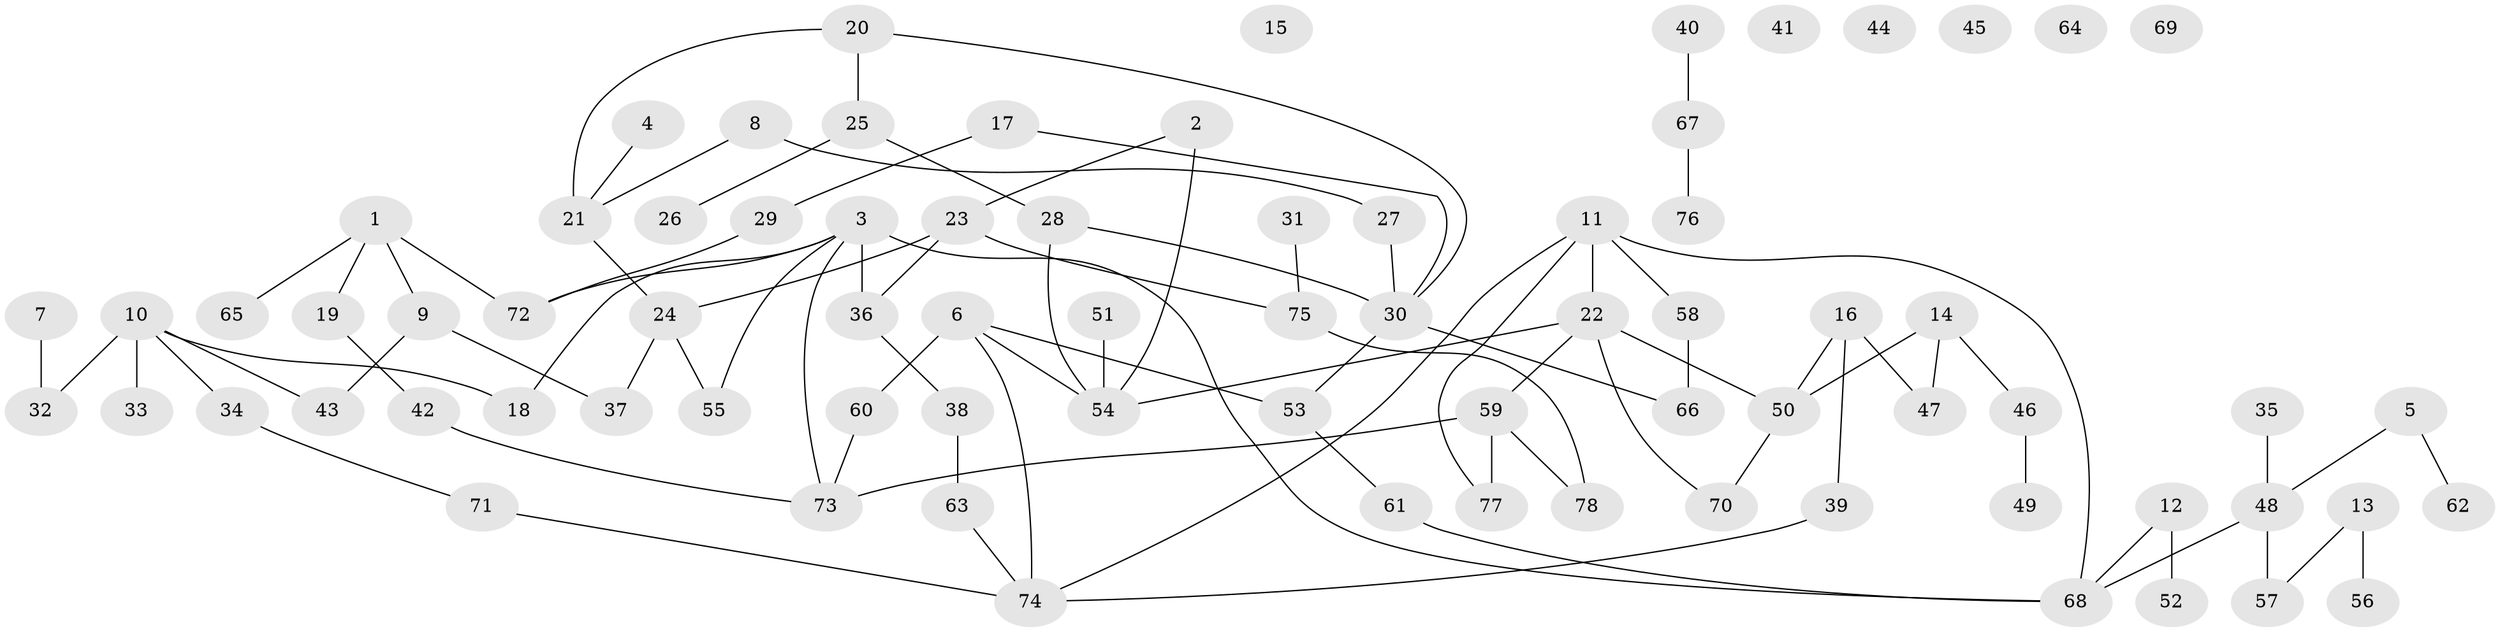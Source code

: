 // Generated by graph-tools (version 1.1) at 2025/39/03/09/25 04:39:11]
// undirected, 78 vertices, 92 edges
graph export_dot {
graph [start="1"]
  node [color=gray90,style=filled];
  1;
  2;
  3;
  4;
  5;
  6;
  7;
  8;
  9;
  10;
  11;
  12;
  13;
  14;
  15;
  16;
  17;
  18;
  19;
  20;
  21;
  22;
  23;
  24;
  25;
  26;
  27;
  28;
  29;
  30;
  31;
  32;
  33;
  34;
  35;
  36;
  37;
  38;
  39;
  40;
  41;
  42;
  43;
  44;
  45;
  46;
  47;
  48;
  49;
  50;
  51;
  52;
  53;
  54;
  55;
  56;
  57;
  58;
  59;
  60;
  61;
  62;
  63;
  64;
  65;
  66;
  67;
  68;
  69;
  70;
  71;
  72;
  73;
  74;
  75;
  76;
  77;
  78;
  1 -- 9;
  1 -- 19;
  1 -- 65;
  1 -- 72;
  2 -- 23;
  2 -- 54;
  3 -- 18;
  3 -- 36;
  3 -- 55;
  3 -- 68;
  3 -- 72;
  3 -- 73;
  4 -- 21;
  5 -- 48;
  5 -- 62;
  6 -- 53;
  6 -- 54;
  6 -- 60;
  6 -- 74;
  7 -- 32;
  8 -- 21;
  8 -- 27;
  9 -- 37;
  9 -- 43;
  10 -- 18;
  10 -- 32;
  10 -- 33;
  10 -- 34;
  10 -- 43;
  11 -- 22;
  11 -- 58;
  11 -- 68;
  11 -- 74;
  11 -- 77;
  12 -- 52;
  12 -- 68;
  13 -- 56;
  13 -- 57;
  14 -- 46;
  14 -- 47;
  14 -- 50;
  16 -- 39;
  16 -- 47;
  16 -- 50;
  17 -- 29;
  17 -- 30;
  19 -- 42;
  20 -- 21;
  20 -- 25;
  20 -- 30;
  21 -- 24;
  22 -- 50;
  22 -- 54;
  22 -- 59;
  22 -- 70;
  23 -- 24;
  23 -- 36;
  23 -- 75;
  24 -- 37;
  24 -- 55;
  25 -- 26;
  25 -- 28;
  27 -- 30;
  28 -- 30;
  28 -- 54;
  29 -- 72;
  30 -- 53;
  30 -- 66;
  31 -- 75;
  34 -- 71;
  35 -- 48;
  36 -- 38;
  38 -- 63;
  39 -- 74;
  40 -- 67;
  42 -- 73;
  46 -- 49;
  48 -- 57;
  48 -- 68;
  50 -- 70;
  51 -- 54;
  53 -- 61;
  58 -- 66;
  59 -- 73;
  59 -- 77;
  59 -- 78;
  60 -- 73;
  61 -- 68;
  63 -- 74;
  67 -- 76;
  71 -- 74;
  75 -- 78;
}
